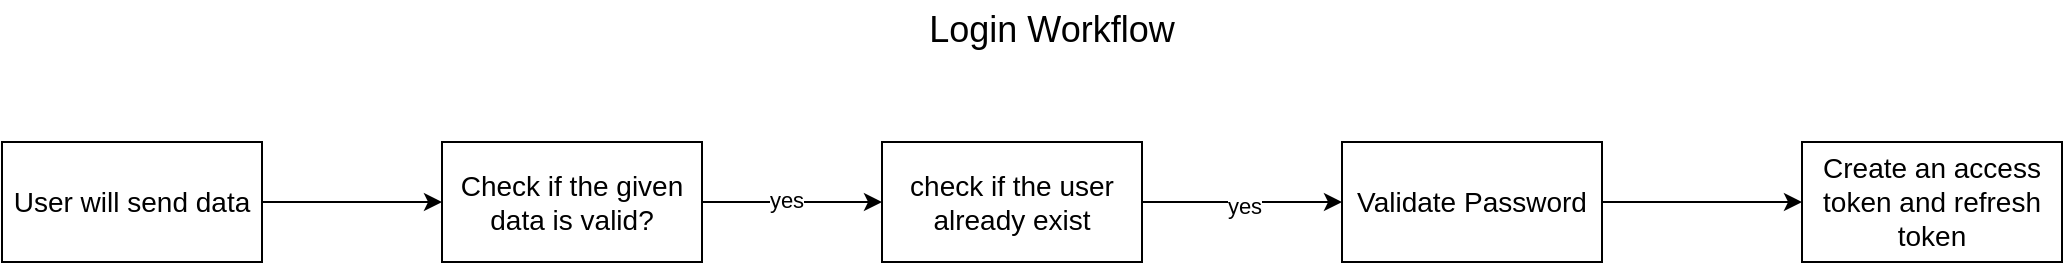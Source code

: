 <mxfile>
    <diagram id="GJNlQowstPDLNgthl4dW" name="Page-1">
        <mxGraphModel dx="1002" dy="563" grid="1" gridSize="10" guides="1" tooltips="1" connect="1" arrows="1" fold="1" page="1" pageScale="1" pageWidth="850" pageHeight="1100" math="0" shadow="0">
            <root>
                <mxCell id="0"/>
                <mxCell id="1" parent="0"/>
                <mxCell id="3" style="edgeStyle=orthogonalEdgeStyle;rounded=0;orthogonalLoop=1;jettySize=auto;html=1;exitX=1;exitY=0.5;exitDx=0;exitDy=0;entryX=0;entryY=0.5;entryDx=0;entryDy=0;" edge="1" parent="1" source="4" target="7">
                    <mxGeometry relative="1" as="geometry"/>
                </mxCell>
                <mxCell id="4" value="&lt;font style=&quot;font-size: 14px;&quot;&gt;User will send data&lt;/font&gt;" style="rounded=0;whiteSpace=wrap;html=1;" vertex="1" parent="1">
                    <mxGeometry x="740" y="361" width="130" height="60" as="geometry"/>
                </mxCell>
                <mxCell id="5" style="edgeStyle=orthogonalEdgeStyle;rounded=0;orthogonalLoop=1;jettySize=auto;html=1;exitX=1;exitY=0.5;exitDx=0;exitDy=0;entryX=0;entryY=0.5;entryDx=0;entryDy=0;" edge="1" parent="1" source="7" target="10">
                    <mxGeometry relative="1" as="geometry"/>
                </mxCell>
                <mxCell id="6" value="yes" style="edgeLabel;html=1;align=center;verticalAlign=middle;resizable=0;points=[];" connectable="0" vertex="1" parent="5">
                    <mxGeometry x="-0.071" y="1" relative="1" as="geometry">
                        <mxPoint as="offset"/>
                    </mxGeometry>
                </mxCell>
                <mxCell id="7" value="&lt;font style=&quot;font-size: 14px;&quot;&gt;Check if the given data is valid?&lt;/font&gt;" style="rounded=0;whiteSpace=wrap;html=1;" vertex="1" parent="1">
                    <mxGeometry x="960" y="361" width="130" height="60" as="geometry"/>
                </mxCell>
                <mxCell id="8" style="edgeStyle=orthogonalEdgeStyle;rounded=0;orthogonalLoop=1;jettySize=auto;html=1;entryX=0;entryY=0.5;entryDx=0;entryDy=0;" edge="1" parent="1" source="10" target="12">
                    <mxGeometry relative="1" as="geometry"/>
                </mxCell>
                <mxCell id="9" value="yes" style="edgeLabel;html=1;align=center;verticalAlign=middle;resizable=0;points=[];" connectable="0" vertex="1" parent="8">
                    <mxGeometry x="0.02" y="-2" relative="1" as="geometry">
                        <mxPoint as="offset"/>
                    </mxGeometry>
                </mxCell>
                <mxCell id="10" value="&lt;font style=&quot;font-size: 14px;&quot;&gt;check if the user already exist&lt;/font&gt;" style="rounded=0;whiteSpace=wrap;html=1;" vertex="1" parent="1">
                    <mxGeometry x="1180" y="361" width="130" height="60" as="geometry"/>
                </mxCell>
                <mxCell id="11" style="edgeStyle=orthogonalEdgeStyle;rounded=0;orthogonalLoop=1;jettySize=auto;html=1;entryX=0;entryY=0.5;entryDx=0;entryDy=0;" edge="1" parent="1" source="12" target="13">
                    <mxGeometry relative="1" as="geometry"/>
                </mxCell>
                <mxCell id="12" value="&lt;font style=&quot;font-size: 14px;&quot;&gt;Validate Password&lt;/font&gt;" style="rounded=0;whiteSpace=wrap;html=1;" vertex="1" parent="1">
                    <mxGeometry x="1410" y="361" width="130" height="60" as="geometry"/>
                </mxCell>
                <mxCell id="13" value="&lt;font style=&quot;font-size: 14px;&quot;&gt;Create an access token and refresh token&lt;/font&gt;" style="rounded=0;whiteSpace=wrap;html=1;" vertex="1" parent="1">
                    <mxGeometry x="1640" y="361" width="130" height="60" as="geometry"/>
                </mxCell>
                <mxCell id="14" value="&lt;font style=&quot;font-size: 18px;&quot;&gt;Login Workflow&lt;/font&gt;" style="text;html=1;strokeColor=none;fillColor=none;align=center;verticalAlign=middle;whiteSpace=wrap;rounded=0;" vertex="1" parent="1">
                    <mxGeometry x="1170" y="290" width="190" height="30" as="geometry"/>
                </mxCell>
            </root>
        </mxGraphModel>
    </diagram>
</mxfile>